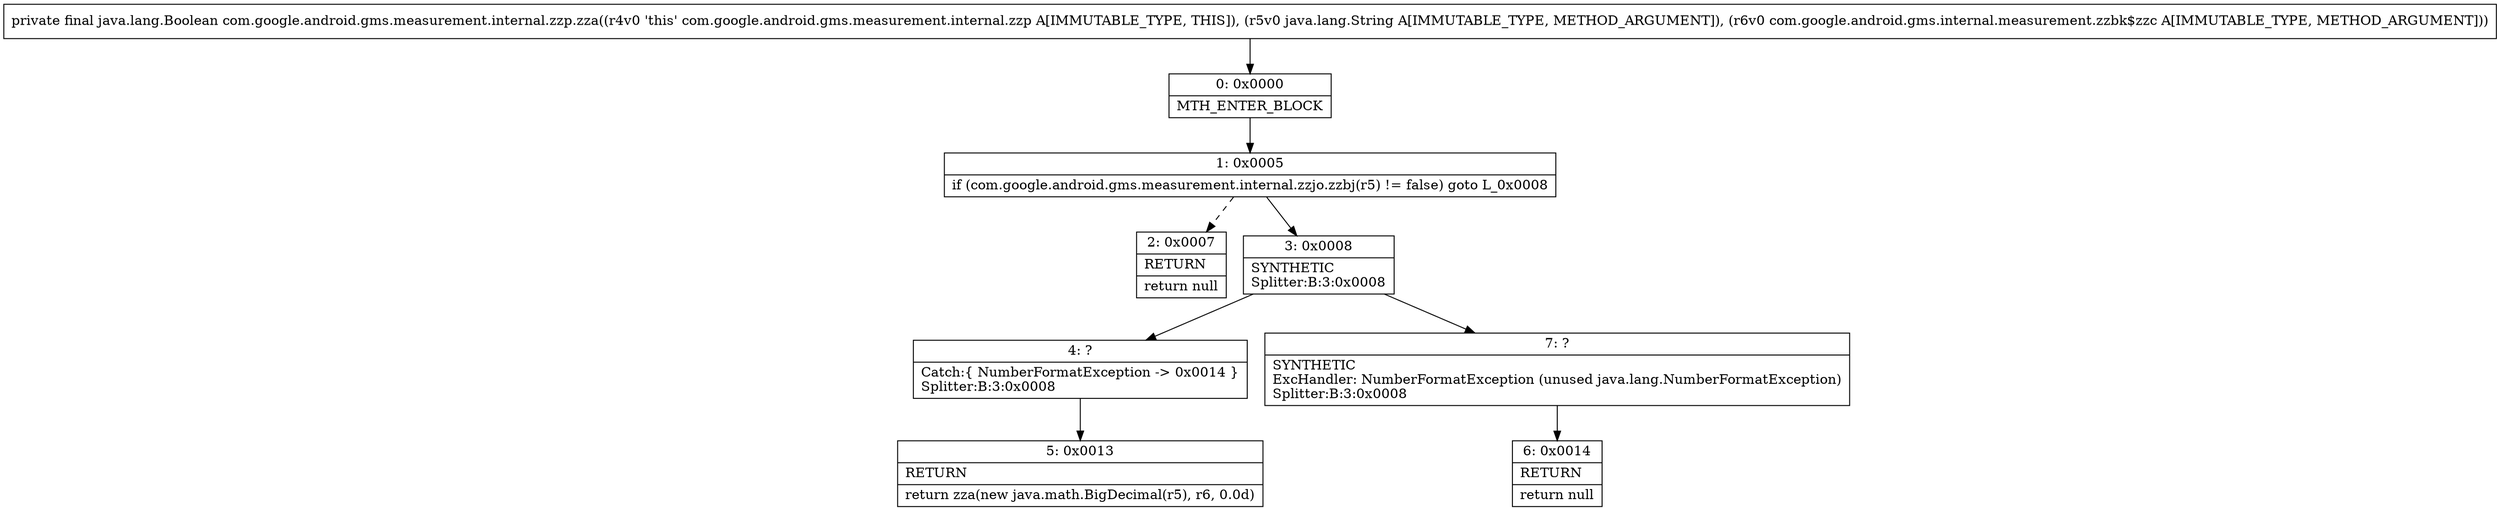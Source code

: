 digraph "CFG forcom.google.android.gms.measurement.internal.zzp.zza(Ljava\/lang\/String;Lcom\/google\/android\/gms\/internal\/measurement\/zzbk$zzc;)Ljava\/lang\/Boolean;" {
Node_0 [shape=record,label="{0\:\ 0x0000|MTH_ENTER_BLOCK\l}"];
Node_1 [shape=record,label="{1\:\ 0x0005|if (com.google.android.gms.measurement.internal.zzjo.zzbj(r5) != false) goto L_0x0008\l}"];
Node_2 [shape=record,label="{2\:\ 0x0007|RETURN\l|return null\l}"];
Node_3 [shape=record,label="{3\:\ 0x0008|SYNTHETIC\lSplitter:B:3:0x0008\l}"];
Node_4 [shape=record,label="{4\:\ ?|Catch:\{ NumberFormatException \-\> 0x0014 \}\lSplitter:B:3:0x0008\l}"];
Node_5 [shape=record,label="{5\:\ 0x0013|RETURN\l|return zza(new java.math.BigDecimal(r5), r6, 0.0d)\l}"];
Node_6 [shape=record,label="{6\:\ 0x0014|RETURN\l|return null\l}"];
Node_7 [shape=record,label="{7\:\ ?|SYNTHETIC\lExcHandler: NumberFormatException (unused java.lang.NumberFormatException)\lSplitter:B:3:0x0008\l}"];
MethodNode[shape=record,label="{private final java.lang.Boolean com.google.android.gms.measurement.internal.zzp.zza((r4v0 'this' com.google.android.gms.measurement.internal.zzp A[IMMUTABLE_TYPE, THIS]), (r5v0 java.lang.String A[IMMUTABLE_TYPE, METHOD_ARGUMENT]), (r6v0 com.google.android.gms.internal.measurement.zzbk$zzc A[IMMUTABLE_TYPE, METHOD_ARGUMENT])) }"];
MethodNode -> Node_0;
Node_0 -> Node_1;
Node_1 -> Node_2[style=dashed];
Node_1 -> Node_3;
Node_3 -> Node_4;
Node_3 -> Node_7;
Node_4 -> Node_5;
Node_7 -> Node_6;
}

